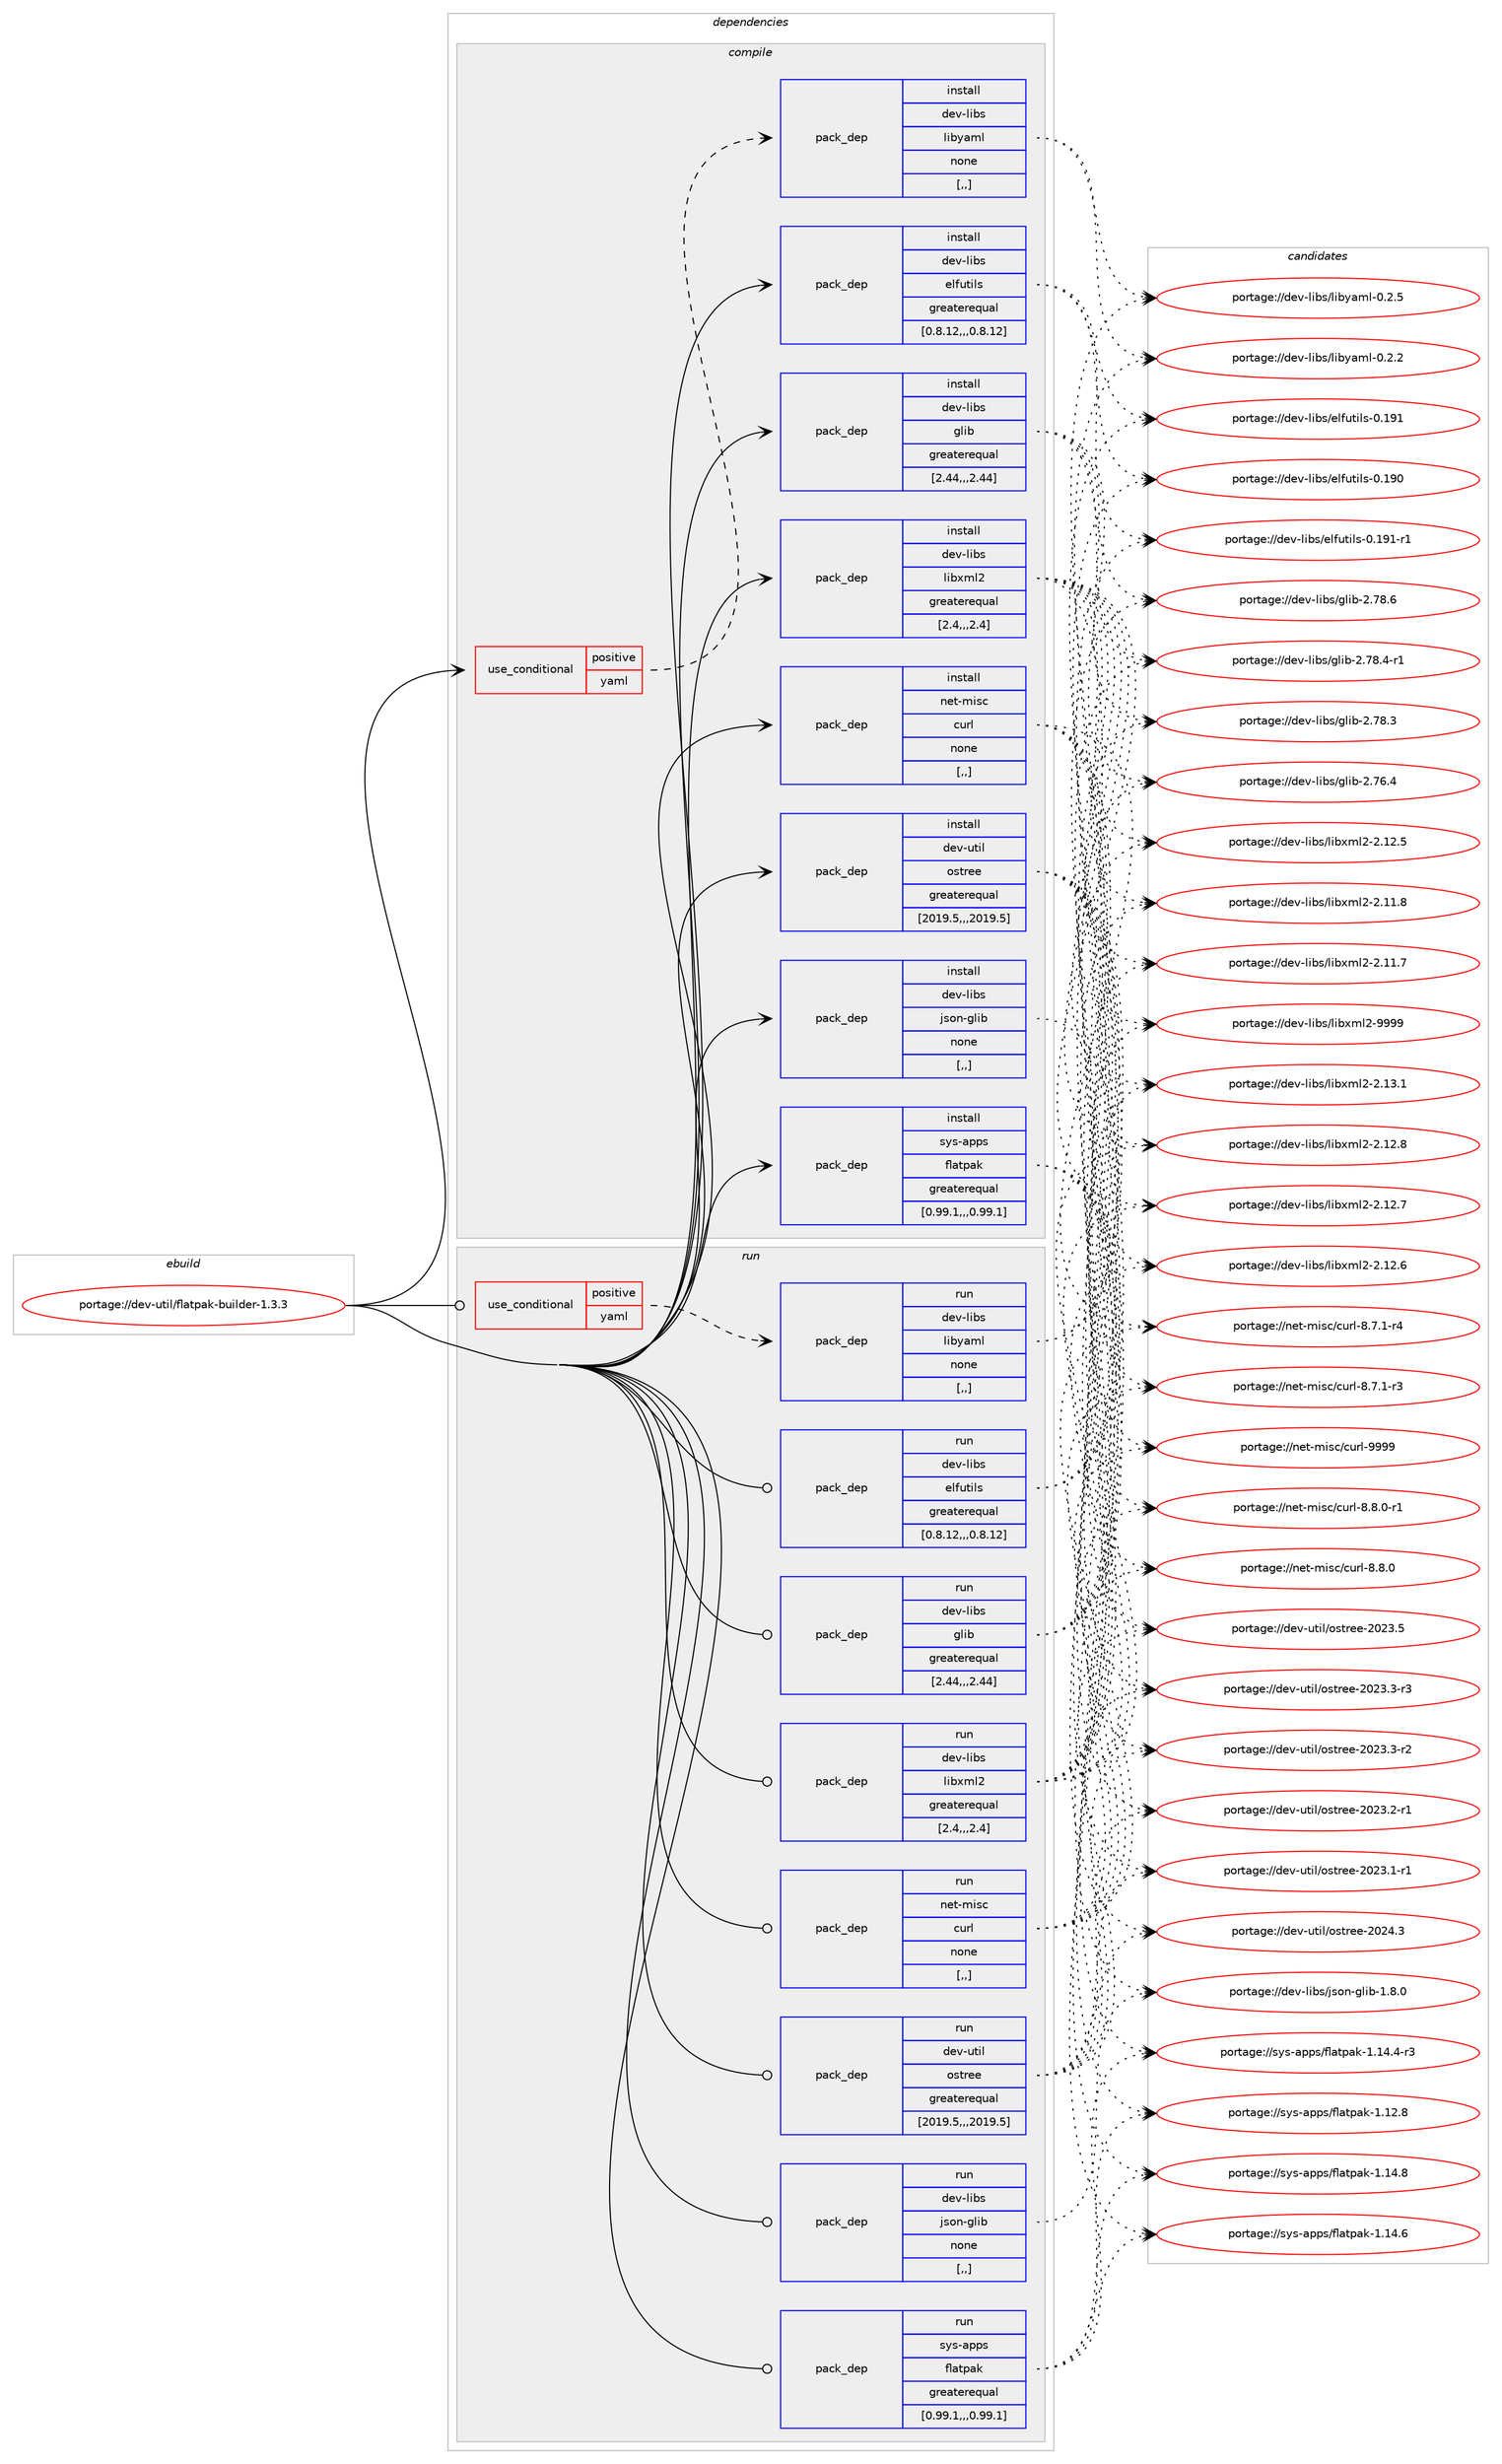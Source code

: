 digraph prolog {

# *************
# Graph options
# *************

newrank=true;
concentrate=true;
compound=true;
graph [rankdir=LR,fontname=Helvetica,fontsize=10,ranksep=1.5];#, ranksep=2.5, nodesep=0.2];
edge  [arrowhead=vee];
node  [fontname=Helvetica,fontsize=10];

# **********
# The ebuild
# **********

subgraph cluster_leftcol {
color=gray;
rank=same;
label=<<i>ebuild</i>>;
id [label="portage://dev-util/flatpak-builder-1.3.3", color=red, width=4, href="../dev-util/flatpak-builder-1.3.3.svg"];
}

# ****************
# The dependencies
# ****************

subgraph cluster_midcol {
color=gray;
label=<<i>dependencies</i>>;
subgraph cluster_compile {
fillcolor="#eeeeee";
style=filled;
label=<<i>compile</i>>;
subgraph cond60087 {
dependency213424 [label=<<TABLE BORDER="0" CELLBORDER="1" CELLSPACING="0" CELLPADDING="4"><TR><TD ROWSPAN="3" CELLPADDING="10">use_conditional</TD></TR><TR><TD>positive</TD></TR><TR><TD>yaml</TD></TR></TABLE>>, shape=none, color=red];
subgraph pack151926 {
dependency213425 [label=<<TABLE BORDER="0" CELLBORDER="1" CELLSPACING="0" CELLPADDING="4" WIDTH="220"><TR><TD ROWSPAN="6" CELLPADDING="30">pack_dep</TD></TR><TR><TD WIDTH="110">install</TD></TR><TR><TD>dev-libs</TD></TR><TR><TD>libyaml</TD></TR><TR><TD>none</TD></TR><TR><TD>[,,]</TD></TR></TABLE>>, shape=none, color=blue];
}
dependency213424:e -> dependency213425:w [weight=20,style="dashed",arrowhead="vee"];
}
id:e -> dependency213424:w [weight=20,style="solid",arrowhead="vee"];
subgraph pack151927 {
dependency213426 [label=<<TABLE BORDER="0" CELLBORDER="1" CELLSPACING="0" CELLPADDING="4" WIDTH="220"><TR><TD ROWSPAN="6" CELLPADDING="30">pack_dep</TD></TR><TR><TD WIDTH="110">install</TD></TR><TR><TD>dev-libs</TD></TR><TR><TD>elfutils</TD></TR><TR><TD>greaterequal</TD></TR><TR><TD>[0.8.12,,,0.8.12]</TD></TR></TABLE>>, shape=none, color=blue];
}
id:e -> dependency213426:w [weight=20,style="solid",arrowhead="vee"];
subgraph pack151928 {
dependency213427 [label=<<TABLE BORDER="0" CELLBORDER="1" CELLSPACING="0" CELLPADDING="4" WIDTH="220"><TR><TD ROWSPAN="6" CELLPADDING="30">pack_dep</TD></TR><TR><TD WIDTH="110">install</TD></TR><TR><TD>dev-libs</TD></TR><TR><TD>glib</TD></TR><TR><TD>greaterequal</TD></TR><TR><TD>[2.44,,,2.44]</TD></TR></TABLE>>, shape=none, color=blue];
}
id:e -> dependency213427:w [weight=20,style="solid",arrowhead="vee"];
subgraph pack151929 {
dependency213428 [label=<<TABLE BORDER="0" CELLBORDER="1" CELLSPACING="0" CELLPADDING="4" WIDTH="220"><TR><TD ROWSPAN="6" CELLPADDING="30">pack_dep</TD></TR><TR><TD WIDTH="110">install</TD></TR><TR><TD>dev-libs</TD></TR><TR><TD>json-glib</TD></TR><TR><TD>none</TD></TR><TR><TD>[,,]</TD></TR></TABLE>>, shape=none, color=blue];
}
id:e -> dependency213428:w [weight=20,style="solid",arrowhead="vee"];
subgraph pack151930 {
dependency213429 [label=<<TABLE BORDER="0" CELLBORDER="1" CELLSPACING="0" CELLPADDING="4" WIDTH="220"><TR><TD ROWSPAN="6" CELLPADDING="30">pack_dep</TD></TR><TR><TD WIDTH="110">install</TD></TR><TR><TD>dev-libs</TD></TR><TR><TD>libxml2</TD></TR><TR><TD>greaterequal</TD></TR><TR><TD>[2.4,,,2.4]</TD></TR></TABLE>>, shape=none, color=blue];
}
id:e -> dependency213429:w [weight=20,style="solid",arrowhead="vee"];
subgraph pack151931 {
dependency213430 [label=<<TABLE BORDER="0" CELLBORDER="1" CELLSPACING="0" CELLPADDING="4" WIDTH="220"><TR><TD ROWSPAN="6" CELLPADDING="30">pack_dep</TD></TR><TR><TD WIDTH="110">install</TD></TR><TR><TD>dev-util</TD></TR><TR><TD>ostree</TD></TR><TR><TD>greaterequal</TD></TR><TR><TD>[2019.5,,,2019.5]</TD></TR></TABLE>>, shape=none, color=blue];
}
id:e -> dependency213430:w [weight=20,style="solid",arrowhead="vee"];
subgraph pack151932 {
dependency213431 [label=<<TABLE BORDER="0" CELLBORDER="1" CELLSPACING="0" CELLPADDING="4" WIDTH="220"><TR><TD ROWSPAN="6" CELLPADDING="30">pack_dep</TD></TR><TR><TD WIDTH="110">install</TD></TR><TR><TD>net-misc</TD></TR><TR><TD>curl</TD></TR><TR><TD>none</TD></TR><TR><TD>[,,]</TD></TR></TABLE>>, shape=none, color=blue];
}
id:e -> dependency213431:w [weight=20,style="solid",arrowhead="vee"];
subgraph pack151933 {
dependency213432 [label=<<TABLE BORDER="0" CELLBORDER="1" CELLSPACING="0" CELLPADDING="4" WIDTH="220"><TR><TD ROWSPAN="6" CELLPADDING="30">pack_dep</TD></TR><TR><TD WIDTH="110">install</TD></TR><TR><TD>sys-apps</TD></TR><TR><TD>flatpak</TD></TR><TR><TD>greaterequal</TD></TR><TR><TD>[0.99.1,,,0.99.1]</TD></TR></TABLE>>, shape=none, color=blue];
}
id:e -> dependency213432:w [weight=20,style="solid",arrowhead="vee"];
}
subgraph cluster_compileandrun {
fillcolor="#eeeeee";
style=filled;
label=<<i>compile and run</i>>;
}
subgraph cluster_run {
fillcolor="#eeeeee";
style=filled;
label=<<i>run</i>>;
subgraph cond60088 {
dependency213433 [label=<<TABLE BORDER="0" CELLBORDER="1" CELLSPACING="0" CELLPADDING="4"><TR><TD ROWSPAN="3" CELLPADDING="10">use_conditional</TD></TR><TR><TD>positive</TD></TR><TR><TD>yaml</TD></TR></TABLE>>, shape=none, color=red];
subgraph pack151934 {
dependency213434 [label=<<TABLE BORDER="0" CELLBORDER="1" CELLSPACING="0" CELLPADDING="4" WIDTH="220"><TR><TD ROWSPAN="6" CELLPADDING="30">pack_dep</TD></TR><TR><TD WIDTH="110">run</TD></TR><TR><TD>dev-libs</TD></TR><TR><TD>libyaml</TD></TR><TR><TD>none</TD></TR><TR><TD>[,,]</TD></TR></TABLE>>, shape=none, color=blue];
}
dependency213433:e -> dependency213434:w [weight=20,style="dashed",arrowhead="vee"];
}
id:e -> dependency213433:w [weight=20,style="solid",arrowhead="odot"];
subgraph pack151935 {
dependency213435 [label=<<TABLE BORDER="0" CELLBORDER="1" CELLSPACING="0" CELLPADDING="4" WIDTH="220"><TR><TD ROWSPAN="6" CELLPADDING="30">pack_dep</TD></TR><TR><TD WIDTH="110">run</TD></TR><TR><TD>dev-libs</TD></TR><TR><TD>elfutils</TD></TR><TR><TD>greaterequal</TD></TR><TR><TD>[0.8.12,,,0.8.12]</TD></TR></TABLE>>, shape=none, color=blue];
}
id:e -> dependency213435:w [weight=20,style="solid",arrowhead="odot"];
subgraph pack151936 {
dependency213436 [label=<<TABLE BORDER="0" CELLBORDER="1" CELLSPACING="0" CELLPADDING="4" WIDTH="220"><TR><TD ROWSPAN="6" CELLPADDING="30">pack_dep</TD></TR><TR><TD WIDTH="110">run</TD></TR><TR><TD>dev-libs</TD></TR><TR><TD>glib</TD></TR><TR><TD>greaterequal</TD></TR><TR><TD>[2.44,,,2.44]</TD></TR></TABLE>>, shape=none, color=blue];
}
id:e -> dependency213436:w [weight=20,style="solid",arrowhead="odot"];
subgraph pack151937 {
dependency213437 [label=<<TABLE BORDER="0" CELLBORDER="1" CELLSPACING="0" CELLPADDING="4" WIDTH="220"><TR><TD ROWSPAN="6" CELLPADDING="30">pack_dep</TD></TR><TR><TD WIDTH="110">run</TD></TR><TR><TD>dev-libs</TD></TR><TR><TD>json-glib</TD></TR><TR><TD>none</TD></TR><TR><TD>[,,]</TD></TR></TABLE>>, shape=none, color=blue];
}
id:e -> dependency213437:w [weight=20,style="solid",arrowhead="odot"];
subgraph pack151938 {
dependency213438 [label=<<TABLE BORDER="0" CELLBORDER="1" CELLSPACING="0" CELLPADDING="4" WIDTH="220"><TR><TD ROWSPAN="6" CELLPADDING="30">pack_dep</TD></TR><TR><TD WIDTH="110">run</TD></TR><TR><TD>dev-libs</TD></TR><TR><TD>libxml2</TD></TR><TR><TD>greaterequal</TD></TR><TR><TD>[2.4,,,2.4]</TD></TR></TABLE>>, shape=none, color=blue];
}
id:e -> dependency213438:w [weight=20,style="solid",arrowhead="odot"];
subgraph pack151939 {
dependency213439 [label=<<TABLE BORDER="0" CELLBORDER="1" CELLSPACING="0" CELLPADDING="4" WIDTH="220"><TR><TD ROWSPAN="6" CELLPADDING="30">pack_dep</TD></TR><TR><TD WIDTH="110">run</TD></TR><TR><TD>dev-util</TD></TR><TR><TD>ostree</TD></TR><TR><TD>greaterequal</TD></TR><TR><TD>[2019.5,,,2019.5]</TD></TR></TABLE>>, shape=none, color=blue];
}
id:e -> dependency213439:w [weight=20,style="solid",arrowhead="odot"];
subgraph pack151940 {
dependency213440 [label=<<TABLE BORDER="0" CELLBORDER="1" CELLSPACING="0" CELLPADDING="4" WIDTH="220"><TR><TD ROWSPAN="6" CELLPADDING="30">pack_dep</TD></TR><TR><TD WIDTH="110">run</TD></TR><TR><TD>net-misc</TD></TR><TR><TD>curl</TD></TR><TR><TD>none</TD></TR><TR><TD>[,,]</TD></TR></TABLE>>, shape=none, color=blue];
}
id:e -> dependency213440:w [weight=20,style="solid",arrowhead="odot"];
subgraph pack151941 {
dependency213441 [label=<<TABLE BORDER="0" CELLBORDER="1" CELLSPACING="0" CELLPADDING="4" WIDTH="220"><TR><TD ROWSPAN="6" CELLPADDING="30">pack_dep</TD></TR><TR><TD WIDTH="110">run</TD></TR><TR><TD>sys-apps</TD></TR><TR><TD>flatpak</TD></TR><TR><TD>greaterequal</TD></TR><TR><TD>[0.99.1,,,0.99.1]</TD></TR></TABLE>>, shape=none, color=blue];
}
id:e -> dependency213441:w [weight=20,style="solid",arrowhead="odot"];
}
}

# **************
# The candidates
# **************

subgraph cluster_choices {
rank=same;
color=gray;
label=<<i>candidates</i>>;

subgraph choice151926 {
color=black;
nodesep=1;
choice1001011184510810598115471081059812197109108454846504653 [label="portage://dev-libs/libyaml-0.2.5", color=red, width=4,href="../dev-libs/libyaml-0.2.5.svg"];
choice1001011184510810598115471081059812197109108454846504650 [label="portage://dev-libs/libyaml-0.2.2", color=red, width=4,href="../dev-libs/libyaml-0.2.2.svg"];
dependency213425:e -> choice1001011184510810598115471081059812197109108454846504653:w [style=dotted,weight="100"];
dependency213425:e -> choice1001011184510810598115471081059812197109108454846504650:w [style=dotted,weight="100"];
}
subgraph choice151927 {
color=black;
nodesep=1;
choice1001011184510810598115471011081021171161051081154548464957494511449 [label="portage://dev-libs/elfutils-0.191-r1", color=red, width=4,href="../dev-libs/elfutils-0.191-r1.svg"];
choice100101118451081059811547101108102117116105108115454846495749 [label="portage://dev-libs/elfutils-0.191", color=red, width=4,href="../dev-libs/elfutils-0.191.svg"];
choice100101118451081059811547101108102117116105108115454846495748 [label="portage://dev-libs/elfutils-0.190", color=red, width=4,href="../dev-libs/elfutils-0.190.svg"];
dependency213426:e -> choice1001011184510810598115471011081021171161051081154548464957494511449:w [style=dotted,weight="100"];
dependency213426:e -> choice100101118451081059811547101108102117116105108115454846495749:w [style=dotted,weight="100"];
dependency213426:e -> choice100101118451081059811547101108102117116105108115454846495748:w [style=dotted,weight="100"];
}
subgraph choice151928 {
color=black;
nodesep=1;
choice1001011184510810598115471031081059845504655564654 [label="portage://dev-libs/glib-2.78.6", color=red, width=4,href="../dev-libs/glib-2.78.6.svg"];
choice10010111845108105981154710310810598455046555646524511449 [label="portage://dev-libs/glib-2.78.4-r1", color=red, width=4,href="../dev-libs/glib-2.78.4-r1.svg"];
choice1001011184510810598115471031081059845504655564651 [label="portage://dev-libs/glib-2.78.3", color=red, width=4,href="../dev-libs/glib-2.78.3.svg"];
choice1001011184510810598115471031081059845504655544652 [label="portage://dev-libs/glib-2.76.4", color=red, width=4,href="../dev-libs/glib-2.76.4.svg"];
dependency213427:e -> choice1001011184510810598115471031081059845504655564654:w [style=dotted,weight="100"];
dependency213427:e -> choice10010111845108105981154710310810598455046555646524511449:w [style=dotted,weight="100"];
dependency213427:e -> choice1001011184510810598115471031081059845504655564651:w [style=dotted,weight="100"];
dependency213427:e -> choice1001011184510810598115471031081059845504655544652:w [style=dotted,weight="100"];
}
subgraph choice151929 {
color=black;
nodesep=1;
choice1001011184510810598115471061151111104510310810598454946564648 [label="portage://dev-libs/json-glib-1.8.0", color=red, width=4,href="../dev-libs/json-glib-1.8.0.svg"];
dependency213428:e -> choice1001011184510810598115471061151111104510310810598454946564648:w [style=dotted,weight="100"];
}
subgraph choice151930 {
color=black;
nodesep=1;
choice10010111845108105981154710810598120109108504557575757 [label="portage://dev-libs/libxml2-9999", color=red, width=4,href="../dev-libs/libxml2-9999.svg"];
choice100101118451081059811547108105981201091085045504649514649 [label="portage://dev-libs/libxml2-2.13.1", color=red, width=4,href="../dev-libs/libxml2-2.13.1.svg"];
choice100101118451081059811547108105981201091085045504649504656 [label="portage://dev-libs/libxml2-2.12.8", color=red, width=4,href="../dev-libs/libxml2-2.12.8.svg"];
choice100101118451081059811547108105981201091085045504649504655 [label="portage://dev-libs/libxml2-2.12.7", color=red, width=4,href="../dev-libs/libxml2-2.12.7.svg"];
choice100101118451081059811547108105981201091085045504649504654 [label="portage://dev-libs/libxml2-2.12.6", color=red, width=4,href="../dev-libs/libxml2-2.12.6.svg"];
choice100101118451081059811547108105981201091085045504649504653 [label="portage://dev-libs/libxml2-2.12.5", color=red, width=4,href="../dev-libs/libxml2-2.12.5.svg"];
choice100101118451081059811547108105981201091085045504649494656 [label="portage://dev-libs/libxml2-2.11.8", color=red, width=4,href="../dev-libs/libxml2-2.11.8.svg"];
choice100101118451081059811547108105981201091085045504649494655 [label="portage://dev-libs/libxml2-2.11.7", color=red, width=4,href="../dev-libs/libxml2-2.11.7.svg"];
dependency213429:e -> choice10010111845108105981154710810598120109108504557575757:w [style=dotted,weight="100"];
dependency213429:e -> choice100101118451081059811547108105981201091085045504649514649:w [style=dotted,weight="100"];
dependency213429:e -> choice100101118451081059811547108105981201091085045504649504656:w [style=dotted,weight="100"];
dependency213429:e -> choice100101118451081059811547108105981201091085045504649504655:w [style=dotted,weight="100"];
dependency213429:e -> choice100101118451081059811547108105981201091085045504649504654:w [style=dotted,weight="100"];
dependency213429:e -> choice100101118451081059811547108105981201091085045504649504653:w [style=dotted,weight="100"];
dependency213429:e -> choice100101118451081059811547108105981201091085045504649494656:w [style=dotted,weight="100"];
dependency213429:e -> choice100101118451081059811547108105981201091085045504649494655:w [style=dotted,weight="100"];
}
subgraph choice151931 {
color=black;
nodesep=1;
choice100101118451171161051084711111511611410110145504850524651 [label="portage://dev-util/ostree-2024.3", color=red, width=4,href="../dev-util/ostree-2024.3.svg"];
choice100101118451171161051084711111511611410110145504850514653 [label="portage://dev-util/ostree-2023.5", color=red, width=4,href="../dev-util/ostree-2023.5.svg"];
choice1001011184511711610510847111115116114101101455048505146514511451 [label="portage://dev-util/ostree-2023.3-r3", color=red, width=4,href="../dev-util/ostree-2023.3-r3.svg"];
choice1001011184511711610510847111115116114101101455048505146514511450 [label="portage://dev-util/ostree-2023.3-r2", color=red, width=4,href="../dev-util/ostree-2023.3-r2.svg"];
choice1001011184511711610510847111115116114101101455048505146504511449 [label="portage://dev-util/ostree-2023.2-r1", color=red, width=4,href="../dev-util/ostree-2023.2-r1.svg"];
choice1001011184511711610510847111115116114101101455048505146494511449 [label="portage://dev-util/ostree-2023.1-r1", color=red, width=4,href="../dev-util/ostree-2023.1-r1.svg"];
dependency213430:e -> choice100101118451171161051084711111511611410110145504850524651:w [style=dotted,weight="100"];
dependency213430:e -> choice100101118451171161051084711111511611410110145504850514653:w [style=dotted,weight="100"];
dependency213430:e -> choice1001011184511711610510847111115116114101101455048505146514511451:w [style=dotted,weight="100"];
dependency213430:e -> choice1001011184511711610510847111115116114101101455048505146514511450:w [style=dotted,weight="100"];
dependency213430:e -> choice1001011184511711610510847111115116114101101455048505146504511449:w [style=dotted,weight="100"];
dependency213430:e -> choice1001011184511711610510847111115116114101101455048505146494511449:w [style=dotted,weight="100"];
}
subgraph choice151932 {
color=black;
nodesep=1;
choice110101116451091051159947991171141084557575757 [label="portage://net-misc/curl-9999", color=red, width=4,href="../net-misc/curl-9999.svg"];
choice110101116451091051159947991171141084556465646484511449 [label="portage://net-misc/curl-8.8.0-r1", color=red, width=4,href="../net-misc/curl-8.8.0-r1.svg"];
choice11010111645109105115994799117114108455646564648 [label="portage://net-misc/curl-8.8.0", color=red, width=4,href="../net-misc/curl-8.8.0.svg"];
choice110101116451091051159947991171141084556465546494511452 [label="portage://net-misc/curl-8.7.1-r4", color=red, width=4,href="../net-misc/curl-8.7.1-r4.svg"];
choice110101116451091051159947991171141084556465546494511451 [label="portage://net-misc/curl-8.7.1-r3", color=red, width=4,href="../net-misc/curl-8.7.1-r3.svg"];
dependency213431:e -> choice110101116451091051159947991171141084557575757:w [style=dotted,weight="100"];
dependency213431:e -> choice110101116451091051159947991171141084556465646484511449:w [style=dotted,weight="100"];
dependency213431:e -> choice11010111645109105115994799117114108455646564648:w [style=dotted,weight="100"];
dependency213431:e -> choice110101116451091051159947991171141084556465546494511452:w [style=dotted,weight="100"];
dependency213431:e -> choice110101116451091051159947991171141084556465546494511451:w [style=dotted,weight="100"];
}
subgraph choice151933 {
color=black;
nodesep=1;
choice115121115459711211211547102108971161129710745494649524656 [label="portage://sys-apps/flatpak-1.14.8", color=red, width=4,href="../sys-apps/flatpak-1.14.8.svg"];
choice115121115459711211211547102108971161129710745494649524654 [label="portage://sys-apps/flatpak-1.14.6", color=red, width=4,href="../sys-apps/flatpak-1.14.6.svg"];
choice1151211154597112112115471021089711611297107454946495246524511451 [label="portage://sys-apps/flatpak-1.14.4-r3", color=red, width=4,href="../sys-apps/flatpak-1.14.4-r3.svg"];
choice115121115459711211211547102108971161129710745494649504656 [label="portage://sys-apps/flatpak-1.12.8", color=red, width=4,href="../sys-apps/flatpak-1.12.8.svg"];
dependency213432:e -> choice115121115459711211211547102108971161129710745494649524656:w [style=dotted,weight="100"];
dependency213432:e -> choice115121115459711211211547102108971161129710745494649524654:w [style=dotted,weight="100"];
dependency213432:e -> choice1151211154597112112115471021089711611297107454946495246524511451:w [style=dotted,weight="100"];
dependency213432:e -> choice115121115459711211211547102108971161129710745494649504656:w [style=dotted,weight="100"];
}
subgraph choice151934 {
color=black;
nodesep=1;
choice1001011184510810598115471081059812197109108454846504653 [label="portage://dev-libs/libyaml-0.2.5", color=red, width=4,href="../dev-libs/libyaml-0.2.5.svg"];
choice1001011184510810598115471081059812197109108454846504650 [label="portage://dev-libs/libyaml-0.2.2", color=red, width=4,href="../dev-libs/libyaml-0.2.2.svg"];
dependency213434:e -> choice1001011184510810598115471081059812197109108454846504653:w [style=dotted,weight="100"];
dependency213434:e -> choice1001011184510810598115471081059812197109108454846504650:w [style=dotted,weight="100"];
}
subgraph choice151935 {
color=black;
nodesep=1;
choice1001011184510810598115471011081021171161051081154548464957494511449 [label="portage://dev-libs/elfutils-0.191-r1", color=red, width=4,href="../dev-libs/elfutils-0.191-r1.svg"];
choice100101118451081059811547101108102117116105108115454846495749 [label="portage://dev-libs/elfutils-0.191", color=red, width=4,href="../dev-libs/elfutils-0.191.svg"];
choice100101118451081059811547101108102117116105108115454846495748 [label="portage://dev-libs/elfutils-0.190", color=red, width=4,href="../dev-libs/elfutils-0.190.svg"];
dependency213435:e -> choice1001011184510810598115471011081021171161051081154548464957494511449:w [style=dotted,weight="100"];
dependency213435:e -> choice100101118451081059811547101108102117116105108115454846495749:w [style=dotted,weight="100"];
dependency213435:e -> choice100101118451081059811547101108102117116105108115454846495748:w [style=dotted,weight="100"];
}
subgraph choice151936 {
color=black;
nodesep=1;
choice1001011184510810598115471031081059845504655564654 [label="portage://dev-libs/glib-2.78.6", color=red, width=4,href="../dev-libs/glib-2.78.6.svg"];
choice10010111845108105981154710310810598455046555646524511449 [label="portage://dev-libs/glib-2.78.4-r1", color=red, width=4,href="../dev-libs/glib-2.78.4-r1.svg"];
choice1001011184510810598115471031081059845504655564651 [label="portage://dev-libs/glib-2.78.3", color=red, width=4,href="../dev-libs/glib-2.78.3.svg"];
choice1001011184510810598115471031081059845504655544652 [label="portage://dev-libs/glib-2.76.4", color=red, width=4,href="../dev-libs/glib-2.76.4.svg"];
dependency213436:e -> choice1001011184510810598115471031081059845504655564654:w [style=dotted,weight="100"];
dependency213436:e -> choice10010111845108105981154710310810598455046555646524511449:w [style=dotted,weight="100"];
dependency213436:e -> choice1001011184510810598115471031081059845504655564651:w [style=dotted,weight="100"];
dependency213436:e -> choice1001011184510810598115471031081059845504655544652:w [style=dotted,weight="100"];
}
subgraph choice151937 {
color=black;
nodesep=1;
choice1001011184510810598115471061151111104510310810598454946564648 [label="portage://dev-libs/json-glib-1.8.0", color=red, width=4,href="../dev-libs/json-glib-1.8.0.svg"];
dependency213437:e -> choice1001011184510810598115471061151111104510310810598454946564648:w [style=dotted,weight="100"];
}
subgraph choice151938 {
color=black;
nodesep=1;
choice10010111845108105981154710810598120109108504557575757 [label="portage://dev-libs/libxml2-9999", color=red, width=4,href="../dev-libs/libxml2-9999.svg"];
choice100101118451081059811547108105981201091085045504649514649 [label="portage://dev-libs/libxml2-2.13.1", color=red, width=4,href="../dev-libs/libxml2-2.13.1.svg"];
choice100101118451081059811547108105981201091085045504649504656 [label="portage://dev-libs/libxml2-2.12.8", color=red, width=4,href="../dev-libs/libxml2-2.12.8.svg"];
choice100101118451081059811547108105981201091085045504649504655 [label="portage://dev-libs/libxml2-2.12.7", color=red, width=4,href="../dev-libs/libxml2-2.12.7.svg"];
choice100101118451081059811547108105981201091085045504649504654 [label="portage://dev-libs/libxml2-2.12.6", color=red, width=4,href="../dev-libs/libxml2-2.12.6.svg"];
choice100101118451081059811547108105981201091085045504649504653 [label="portage://dev-libs/libxml2-2.12.5", color=red, width=4,href="../dev-libs/libxml2-2.12.5.svg"];
choice100101118451081059811547108105981201091085045504649494656 [label="portage://dev-libs/libxml2-2.11.8", color=red, width=4,href="../dev-libs/libxml2-2.11.8.svg"];
choice100101118451081059811547108105981201091085045504649494655 [label="portage://dev-libs/libxml2-2.11.7", color=red, width=4,href="../dev-libs/libxml2-2.11.7.svg"];
dependency213438:e -> choice10010111845108105981154710810598120109108504557575757:w [style=dotted,weight="100"];
dependency213438:e -> choice100101118451081059811547108105981201091085045504649514649:w [style=dotted,weight="100"];
dependency213438:e -> choice100101118451081059811547108105981201091085045504649504656:w [style=dotted,weight="100"];
dependency213438:e -> choice100101118451081059811547108105981201091085045504649504655:w [style=dotted,weight="100"];
dependency213438:e -> choice100101118451081059811547108105981201091085045504649504654:w [style=dotted,weight="100"];
dependency213438:e -> choice100101118451081059811547108105981201091085045504649504653:w [style=dotted,weight="100"];
dependency213438:e -> choice100101118451081059811547108105981201091085045504649494656:w [style=dotted,weight="100"];
dependency213438:e -> choice100101118451081059811547108105981201091085045504649494655:w [style=dotted,weight="100"];
}
subgraph choice151939 {
color=black;
nodesep=1;
choice100101118451171161051084711111511611410110145504850524651 [label="portage://dev-util/ostree-2024.3", color=red, width=4,href="../dev-util/ostree-2024.3.svg"];
choice100101118451171161051084711111511611410110145504850514653 [label="portage://dev-util/ostree-2023.5", color=red, width=4,href="../dev-util/ostree-2023.5.svg"];
choice1001011184511711610510847111115116114101101455048505146514511451 [label="portage://dev-util/ostree-2023.3-r3", color=red, width=4,href="../dev-util/ostree-2023.3-r3.svg"];
choice1001011184511711610510847111115116114101101455048505146514511450 [label="portage://dev-util/ostree-2023.3-r2", color=red, width=4,href="../dev-util/ostree-2023.3-r2.svg"];
choice1001011184511711610510847111115116114101101455048505146504511449 [label="portage://dev-util/ostree-2023.2-r1", color=red, width=4,href="../dev-util/ostree-2023.2-r1.svg"];
choice1001011184511711610510847111115116114101101455048505146494511449 [label="portage://dev-util/ostree-2023.1-r1", color=red, width=4,href="../dev-util/ostree-2023.1-r1.svg"];
dependency213439:e -> choice100101118451171161051084711111511611410110145504850524651:w [style=dotted,weight="100"];
dependency213439:e -> choice100101118451171161051084711111511611410110145504850514653:w [style=dotted,weight="100"];
dependency213439:e -> choice1001011184511711610510847111115116114101101455048505146514511451:w [style=dotted,weight="100"];
dependency213439:e -> choice1001011184511711610510847111115116114101101455048505146514511450:w [style=dotted,weight="100"];
dependency213439:e -> choice1001011184511711610510847111115116114101101455048505146504511449:w [style=dotted,weight="100"];
dependency213439:e -> choice1001011184511711610510847111115116114101101455048505146494511449:w [style=dotted,weight="100"];
}
subgraph choice151940 {
color=black;
nodesep=1;
choice110101116451091051159947991171141084557575757 [label="portage://net-misc/curl-9999", color=red, width=4,href="../net-misc/curl-9999.svg"];
choice110101116451091051159947991171141084556465646484511449 [label="portage://net-misc/curl-8.8.0-r1", color=red, width=4,href="../net-misc/curl-8.8.0-r1.svg"];
choice11010111645109105115994799117114108455646564648 [label="portage://net-misc/curl-8.8.0", color=red, width=4,href="../net-misc/curl-8.8.0.svg"];
choice110101116451091051159947991171141084556465546494511452 [label="portage://net-misc/curl-8.7.1-r4", color=red, width=4,href="../net-misc/curl-8.7.1-r4.svg"];
choice110101116451091051159947991171141084556465546494511451 [label="portage://net-misc/curl-8.7.1-r3", color=red, width=4,href="../net-misc/curl-8.7.1-r3.svg"];
dependency213440:e -> choice110101116451091051159947991171141084557575757:w [style=dotted,weight="100"];
dependency213440:e -> choice110101116451091051159947991171141084556465646484511449:w [style=dotted,weight="100"];
dependency213440:e -> choice11010111645109105115994799117114108455646564648:w [style=dotted,weight="100"];
dependency213440:e -> choice110101116451091051159947991171141084556465546494511452:w [style=dotted,weight="100"];
dependency213440:e -> choice110101116451091051159947991171141084556465546494511451:w [style=dotted,weight="100"];
}
subgraph choice151941 {
color=black;
nodesep=1;
choice115121115459711211211547102108971161129710745494649524656 [label="portage://sys-apps/flatpak-1.14.8", color=red, width=4,href="../sys-apps/flatpak-1.14.8.svg"];
choice115121115459711211211547102108971161129710745494649524654 [label="portage://sys-apps/flatpak-1.14.6", color=red, width=4,href="../sys-apps/flatpak-1.14.6.svg"];
choice1151211154597112112115471021089711611297107454946495246524511451 [label="portage://sys-apps/flatpak-1.14.4-r3", color=red, width=4,href="../sys-apps/flatpak-1.14.4-r3.svg"];
choice115121115459711211211547102108971161129710745494649504656 [label="portage://sys-apps/flatpak-1.12.8", color=red, width=4,href="../sys-apps/flatpak-1.12.8.svg"];
dependency213441:e -> choice115121115459711211211547102108971161129710745494649524656:w [style=dotted,weight="100"];
dependency213441:e -> choice115121115459711211211547102108971161129710745494649524654:w [style=dotted,weight="100"];
dependency213441:e -> choice1151211154597112112115471021089711611297107454946495246524511451:w [style=dotted,weight="100"];
dependency213441:e -> choice115121115459711211211547102108971161129710745494649504656:w [style=dotted,weight="100"];
}
}

}

